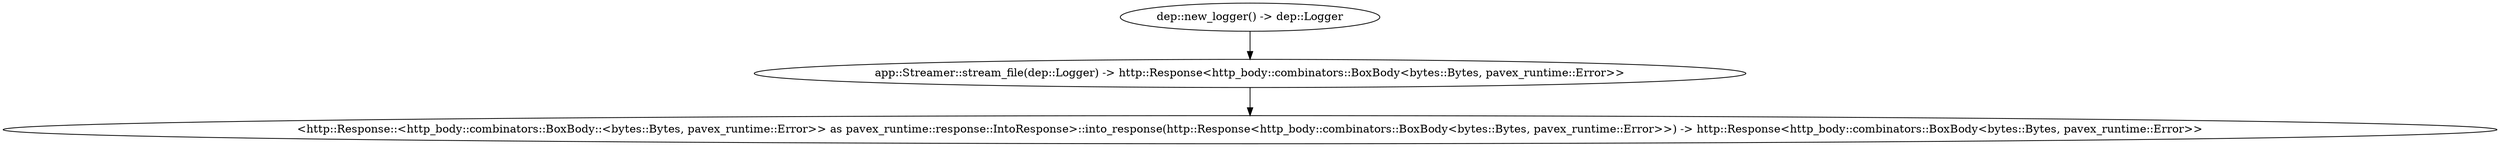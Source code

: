 digraph "GET /home" {
    0 [ label = "app::Streamer::stream_file(dep::Logger) -> http::Response<http_body::combinators::BoxBody<bytes::Bytes, pavex_runtime::Error>>"]
    1 [ label = "dep::new_logger() -> dep::Logger"]
    2 [ label = "<http::Response::<http_body::combinators::BoxBody::<bytes::Bytes, pavex_runtime::Error>> as pavex_runtime::response::IntoResponse>::into_response(http::Response<http_body::combinators::BoxBody<bytes::Bytes, pavex_runtime::Error>>) -> http::Response<http_body::combinators::BoxBody<bytes::Bytes, pavex_runtime::Error>>"]
    1 -> 0 [ ]
    0 -> 2 [ ]
}
digraph app_state {
    0 [ label = "crate::ApplicationState() -> crate::ApplicationState"]
}